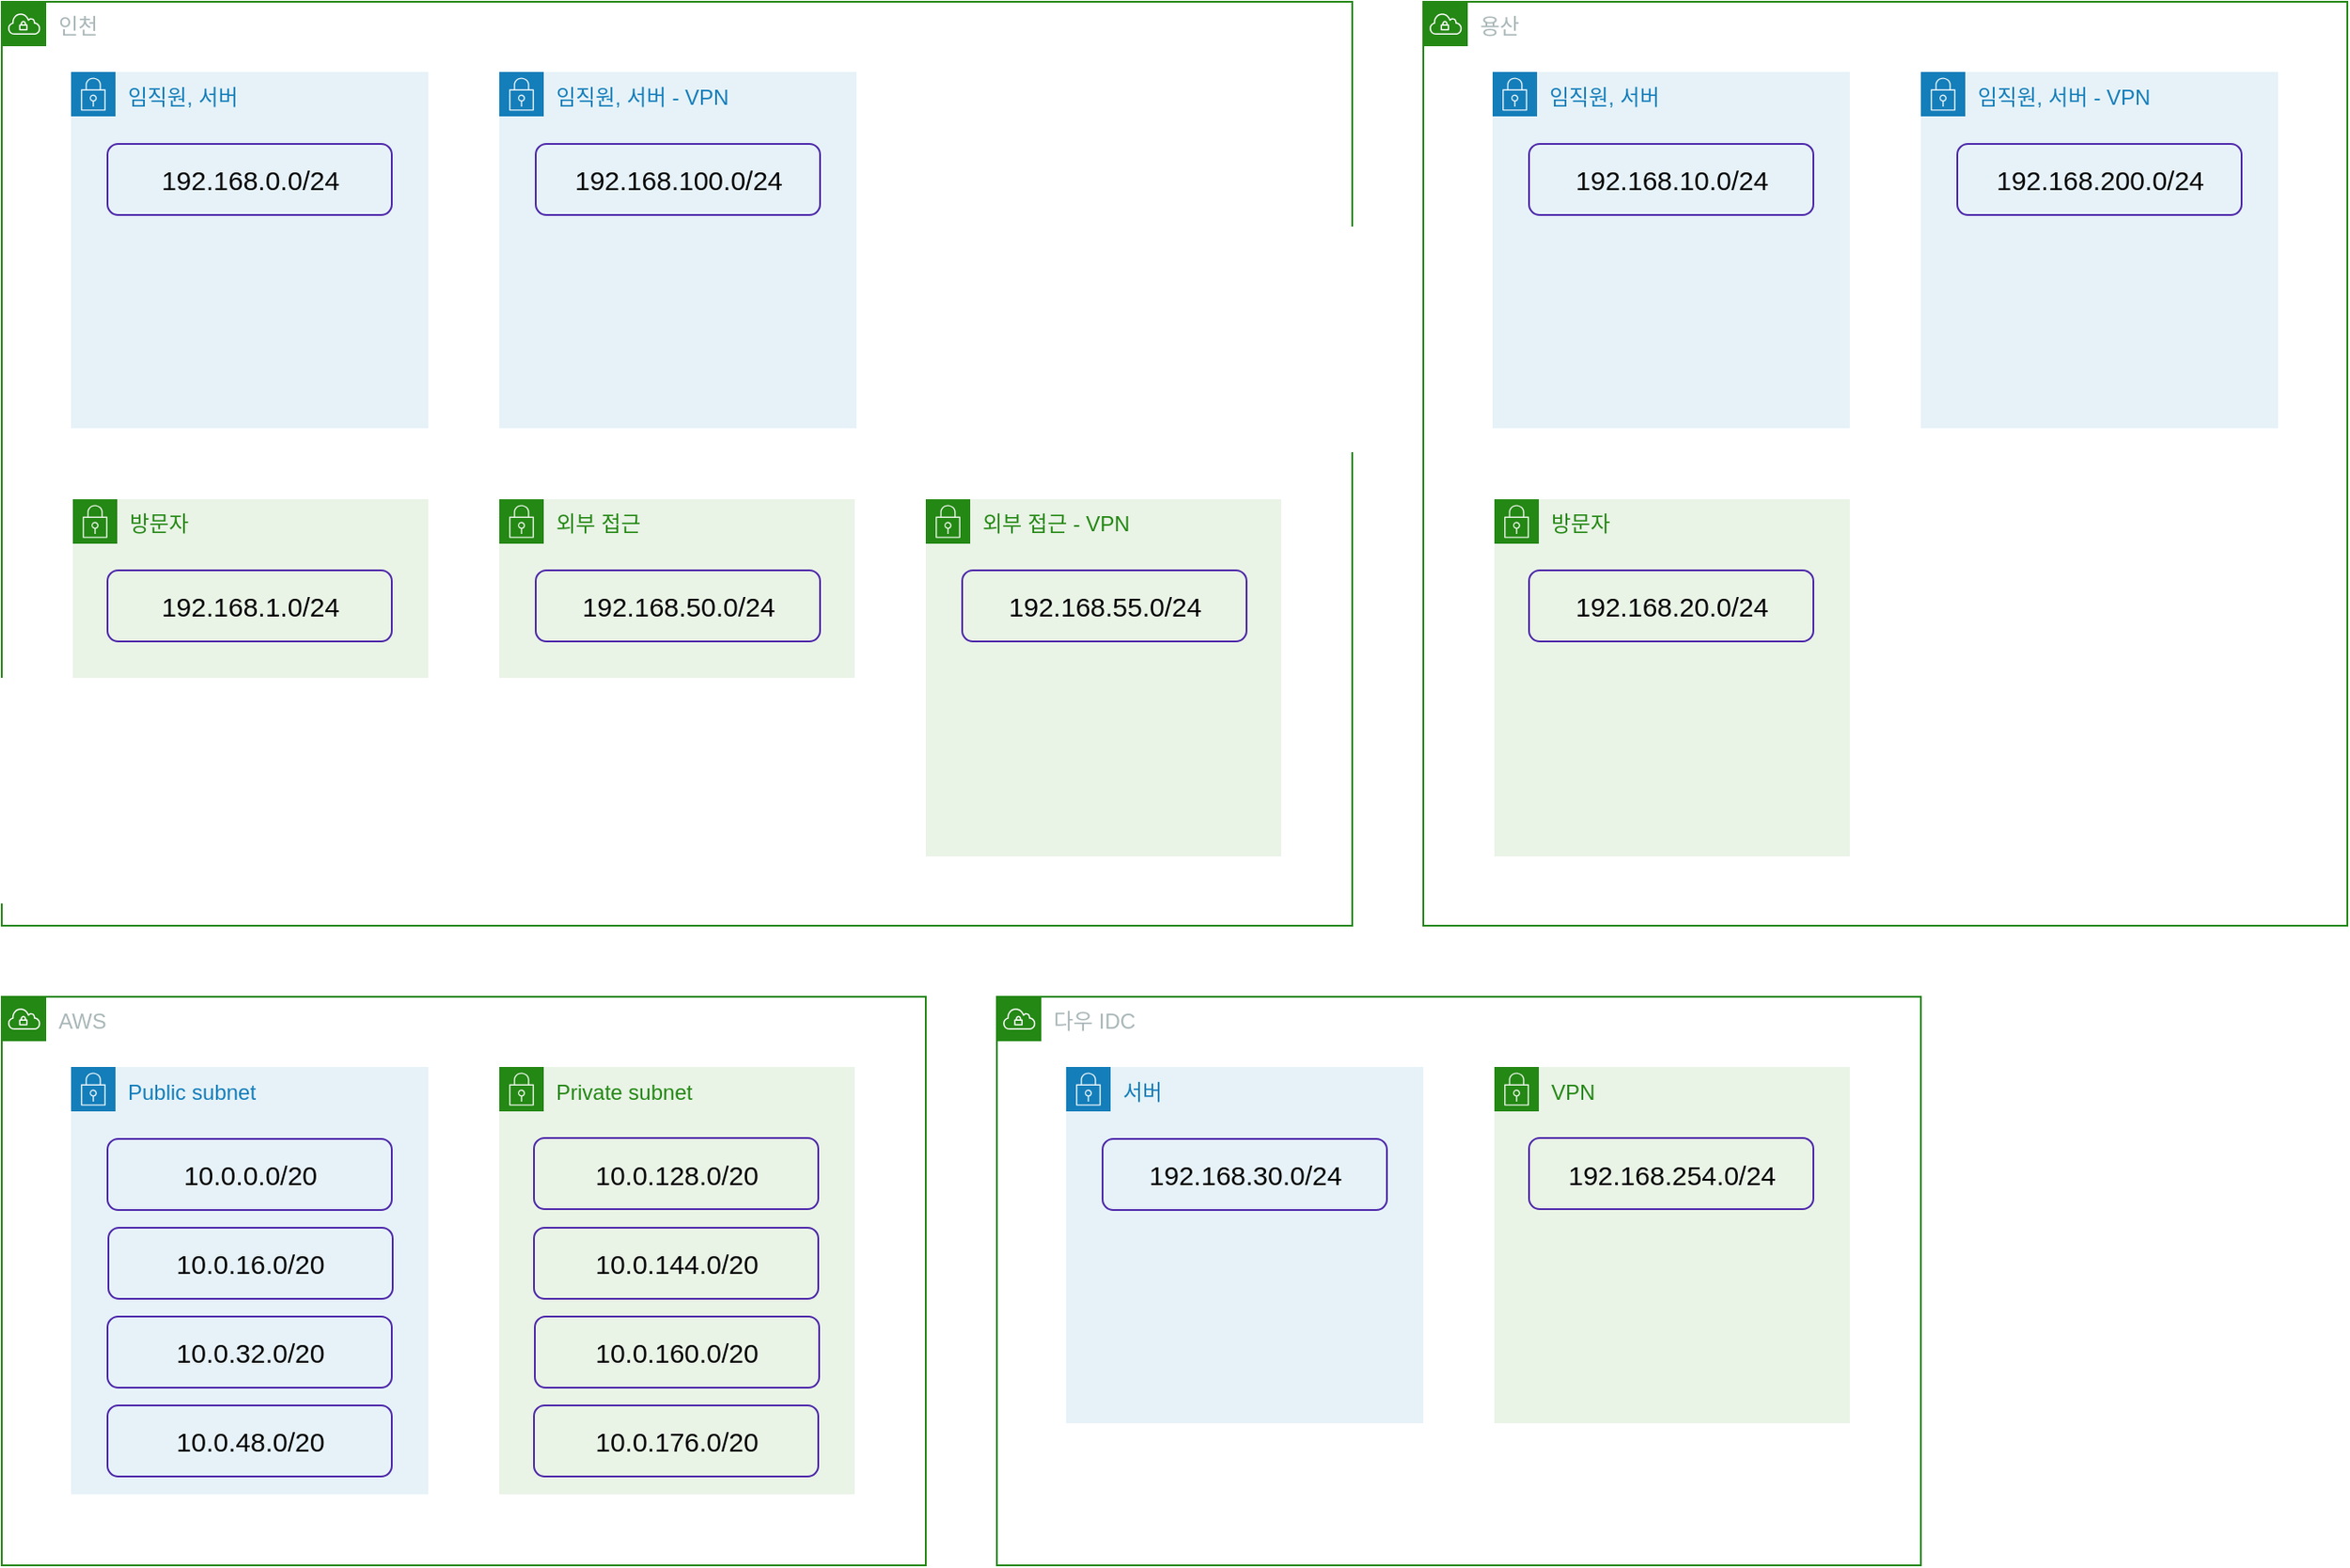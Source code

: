 <mxfile version="20.8.18" type="github" pages="2">
  <diagram id="cSWMKLoGGP4RG6YJdNn4" name="As-Is">
    <mxGraphModel dx="2074" dy="1116" grid="1" gridSize="10" guides="1" tooltips="1" connect="1" arrows="1" fold="1" page="1" pageScale="1" pageWidth="827" pageHeight="1169" math="0" shadow="0">
      <root>
        <mxCell id="0" />
        <mxCell id="1" parent="0" />
        <mxCell id="2uVUvkbUTynAuup2ZZRn-20" value="인천" style="points=[[0,0],[0.25,0],[0.5,0],[0.75,0],[1,0],[1,0.25],[1,0.5],[1,0.75],[1,1],[0.75,1],[0.5,1],[0.25,1],[0,1],[0,0.75],[0,0.5],[0,0.25]];outlineConnect=0;gradientColor=none;html=1;whiteSpace=wrap;fontSize=12;fontStyle=0;container=1;pointerEvents=0;collapsible=0;recursiveResize=0;shape=mxgraph.aws4.group;grIcon=mxgraph.aws4.group_vpc;strokeColor=#248814;fillColor=none;verticalAlign=top;align=left;spacingLeft=30;fontColor=#AAB7B8;dashed=0;rounded=1;shadow=0;glass=0;sketch=0;strokeWidth=1;" parent="1" vertex="1">
          <mxGeometry x="40" y="40" width="760" height="520" as="geometry" />
        </mxCell>
        <mxCell id="2uVUvkbUTynAuup2ZZRn-21" value="임직원, 서버" style="points=[[0,0],[0.25,0],[0.5,0],[0.75,0],[1,0],[1,0.25],[1,0.5],[1,0.75],[1,1],[0.75,1],[0.5,1],[0.25,1],[0,1],[0,0.75],[0,0.5],[0,0.25]];outlineConnect=0;gradientColor=none;html=1;whiteSpace=wrap;fontSize=12;fontStyle=0;container=1;pointerEvents=0;collapsible=0;recursiveResize=0;shape=mxgraph.aws4.group;grIcon=mxgraph.aws4.group_security_group;grStroke=0;strokeColor=#147EBA;fillColor=#E6F2F8;verticalAlign=top;align=left;spacingLeft=30;fontColor=#147EBA;dashed=0;rounded=1;shadow=0;glass=0;sketch=0;strokeWidth=1;" parent="2uVUvkbUTynAuup2ZZRn-20" vertex="1">
          <mxGeometry x="39" y="39.5" width="201" height="200.5" as="geometry" />
        </mxCell>
        <mxCell id="2uVUvkbUTynAuup2ZZRn-7" value="&lt;font style=&quot;font-size: 15px;&quot;&gt;192.168.0.0/24&lt;/font&gt;" style="rounded=1;whiteSpace=wrap;html=1;fillColor=none;strokeWidth=1;strokeColor=#4d27aa;glass=0;shadow=0;" parent="2uVUvkbUTynAuup2ZZRn-21" vertex="1">
          <mxGeometry x="20.5" y="40.5" width="160" height="40" as="geometry" />
        </mxCell>
        <mxCell id="2uVUvkbUTynAuup2ZZRn-23" value="방문자" style="points=[[0,0],[0.25,0],[0.5,0],[0.75,0],[1,0],[1,0.25],[1,0.5],[1,0.75],[1,1],[0.75,1],[0.5,1],[0.25,1],[0,1],[0,0.75],[0,0.5],[0,0.25]];outlineConnect=0;gradientColor=none;html=1;whiteSpace=wrap;fontSize=12;fontStyle=0;container=1;pointerEvents=0;collapsible=0;recursiveResize=0;shape=mxgraph.aws4.group;grIcon=mxgraph.aws4.group_security_group;grStroke=0;strokeColor=#248814;fillColor=#E9F3E6;verticalAlign=top;align=left;spacingLeft=30;fontColor=#248814;dashed=0;rounded=1;shadow=0;glass=0;sketch=0;strokeWidth=1;" parent="2uVUvkbUTynAuup2ZZRn-20" vertex="1">
          <mxGeometry x="40" y="280" width="200" height="201" as="geometry" />
        </mxCell>
        <mxCell id="2uVUvkbUTynAuup2ZZRn-15" value="&lt;font style=&quot;font-size: 15px;&quot;&gt;192.168.1.0/24&lt;/font&gt;" style="rounded=1;whiteSpace=wrap;html=1;fillColor=none;strokeWidth=1;strokeColor=#4d27aa;glass=0;shadow=0;" parent="2uVUvkbUTynAuup2ZZRn-23" vertex="1">
          <mxGeometry x="19.5" y="40" width="160" height="40" as="geometry" />
        </mxCell>
        <mxCell id="2uVUvkbUTynAuup2ZZRn-24" value="외부 접근" style="points=[[0,0],[0.25,0],[0.5,0],[0.75,0],[1,0],[1,0.25],[1,0.5],[1,0.75],[1,1],[0.75,1],[0.5,1],[0.25,1],[0,1],[0,0.75],[0,0.5],[0,0.25]];outlineConnect=0;gradientColor=none;html=1;whiteSpace=wrap;fontSize=12;fontStyle=0;container=1;pointerEvents=0;collapsible=0;recursiveResize=0;shape=mxgraph.aws4.group;grIcon=mxgraph.aws4.group_security_group;grStroke=0;strokeColor=#248814;fillColor=#E9F3E6;verticalAlign=top;align=left;spacingLeft=30;fontColor=#248814;dashed=0;rounded=1;shadow=0;glass=0;sketch=0;strokeWidth=1;" parent="2uVUvkbUTynAuup2ZZRn-20" vertex="1">
          <mxGeometry x="280" y="280" width="200" height="201" as="geometry" />
        </mxCell>
        <mxCell id="2uVUvkbUTynAuup2ZZRn-28" value="&lt;font style=&quot;font-size: 15px;&quot;&gt;192.168.50.0/24&lt;/font&gt;" style="rounded=1;whiteSpace=wrap;html=1;fillColor=none;strokeWidth=1;strokeColor=#4d27aa;glass=0;shadow=0;" parent="2uVUvkbUTynAuup2ZZRn-24" vertex="1">
          <mxGeometry x="20.5" y="40" width="160" height="40" as="geometry" />
        </mxCell>
        <mxCell id="2uVUvkbUTynAuup2ZZRn-26" value="임직원, 서버 - VPN" style="points=[[0,0],[0.25,0],[0.5,0],[0.75,0],[1,0],[1,0.25],[1,0.5],[1,0.75],[1,1],[0.75,1],[0.5,1],[0.25,1],[0,1],[0,0.75],[0,0.5],[0,0.25]];outlineConnect=0;gradientColor=none;html=1;whiteSpace=wrap;fontSize=12;fontStyle=0;container=1;pointerEvents=0;collapsible=0;recursiveResize=0;shape=mxgraph.aws4.group;grIcon=mxgraph.aws4.group_security_group;grStroke=0;strokeColor=#147EBA;fillColor=#E6F2F8;verticalAlign=top;align=left;spacingLeft=30;fontColor=#147EBA;dashed=0;rounded=1;shadow=0;glass=0;sketch=0;strokeWidth=1;" parent="2uVUvkbUTynAuup2ZZRn-20" vertex="1">
          <mxGeometry x="280" y="39.5" width="201" height="200.5" as="geometry" />
        </mxCell>
        <mxCell id="2uVUvkbUTynAuup2ZZRn-27" value="&lt;font style=&quot;font-size: 15px;&quot;&gt;192.168.100.0/24&lt;/font&gt;" style="rounded=1;whiteSpace=wrap;html=1;fillColor=none;strokeWidth=1;strokeColor=#4d27aa;glass=0;shadow=0;" parent="2uVUvkbUTynAuup2ZZRn-26" vertex="1">
          <mxGeometry x="20.5" y="40.5" width="160" height="40" as="geometry" />
        </mxCell>
        <mxCell id="2uVUvkbUTynAuup2ZZRn-30" value="외부 접근 - VPN" style="points=[[0,0],[0.25,0],[0.5,0],[0.75,0],[1,0],[1,0.25],[1,0.5],[1,0.75],[1,1],[0.75,1],[0.5,1],[0.25,1],[0,1],[0,0.75],[0,0.5],[0,0.25]];outlineConnect=0;gradientColor=none;html=1;whiteSpace=wrap;fontSize=12;fontStyle=0;container=1;pointerEvents=0;collapsible=0;recursiveResize=0;shape=mxgraph.aws4.group;grIcon=mxgraph.aws4.group_security_group;grStroke=0;strokeColor=#248814;fillColor=#E9F3E6;verticalAlign=top;align=left;spacingLeft=30;fontColor=#248814;dashed=0;rounded=1;shadow=0;glass=0;sketch=0;strokeWidth=1;" parent="2uVUvkbUTynAuup2ZZRn-20" vertex="1">
          <mxGeometry x="520" y="280" width="200" height="201" as="geometry" />
        </mxCell>
        <mxCell id="2uVUvkbUTynAuup2ZZRn-31" value="&lt;font style=&quot;font-size: 15px;&quot;&gt;192.168.55.0/24&lt;/font&gt;" style="rounded=1;whiteSpace=wrap;html=1;fillColor=none;strokeWidth=1;strokeColor=#4d27aa;glass=0;shadow=0;" parent="2uVUvkbUTynAuup2ZZRn-30" vertex="1">
          <mxGeometry x="20.5" y="40" width="160" height="40" as="geometry" />
        </mxCell>
        <mxCell id="2uVUvkbUTynAuup2ZZRn-32" value="용산" style="points=[[0,0],[0.25,0],[0.5,0],[0.75,0],[1,0],[1,0.25],[1,0.5],[1,0.75],[1,1],[0.75,1],[0.5,1],[0.25,1],[0,1],[0,0.75],[0,0.5],[0,0.25]];outlineConnect=0;gradientColor=none;html=1;whiteSpace=wrap;fontSize=12;fontStyle=0;container=1;pointerEvents=0;collapsible=0;recursiveResize=0;shape=mxgraph.aws4.group;grIcon=mxgraph.aws4.group_vpc;strokeColor=#248814;fillColor=none;verticalAlign=top;align=left;spacingLeft=30;fontColor=#AAB7B8;dashed=0;rounded=1;shadow=0;glass=0;sketch=0;strokeWidth=1;" parent="1" vertex="1">
          <mxGeometry x="840" y="40" width="520" height="520" as="geometry" />
        </mxCell>
        <mxCell id="2uVUvkbUTynAuup2ZZRn-33" value="임직원, 서버" style="points=[[0,0],[0.25,0],[0.5,0],[0.75,0],[1,0],[1,0.25],[1,0.5],[1,0.75],[1,1],[0.75,1],[0.5,1],[0.25,1],[0,1],[0,0.75],[0,0.5],[0,0.25]];outlineConnect=0;gradientColor=none;html=1;whiteSpace=wrap;fontSize=12;fontStyle=0;container=1;pointerEvents=0;collapsible=0;recursiveResize=0;shape=mxgraph.aws4.group;grIcon=mxgraph.aws4.group_security_group;grStroke=0;strokeColor=#147EBA;fillColor=#E6F2F8;verticalAlign=top;align=left;spacingLeft=30;fontColor=#147EBA;dashed=0;rounded=1;shadow=0;glass=0;sketch=0;strokeWidth=1;" parent="2uVUvkbUTynAuup2ZZRn-32" vertex="1">
          <mxGeometry x="39" y="39.5" width="201" height="200.5" as="geometry" />
        </mxCell>
        <mxCell id="2uVUvkbUTynAuup2ZZRn-34" value="&lt;font style=&quot;font-size: 15px;&quot;&gt;192.168.10.0/24&lt;/font&gt;" style="rounded=1;whiteSpace=wrap;html=1;fillColor=none;strokeWidth=1;strokeColor=#4d27aa;glass=0;shadow=0;" parent="2uVUvkbUTynAuup2ZZRn-33" vertex="1">
          <mxGeometry x="20.5" y="40.5" width="160" height="40" as="geometry" />
        </mxCell>
        <mxCell id="2uVUvkbUTynAuup2ZZRn-35" value="방문자" style="points=[[0,0],[0.25,0],[0.5,0],[0.75,0],[1,0],[1,0.25],[1,0.5],[1,0.75],[1,1],[0.75,1],[0.5,1],[0.25,1],[0,1],[0,0.75],[0,0.5],[0,0.25]];outlineConnect=0;gradientColor=none;html=1;whiteSpace=wrap;fontSize=12;fontStyle=0;container=1;pointerEvents=0;collapsible=0;recursiveResize=0;shape=mxgraph.aws4.group;grIcon=mxgraph.aws4.group_security_group;grStroke=0;strokeColor=#248814;fillColor=#E9F3E6;verticalAlign=top;align=left;spacingLeft=30;fontColor=#248814;dashed=0;rounded=1;shadow=0;glass=0;sketch=0;strokeWidth=1;" parent="2uVUvkbUTynAuup2ZZRn-32" vertex="1">
          <mxGeometry x="40" y="280" width="200" height="201" as="geometry" />
        </mxCell>
        <mxCell id="2uVUvkbUTynAuup2ZZRn-36" value="&lt;font style=&quot;font-size: 15px;&quot;&gt;192.168.20.0/24&lt;/font&gt;" style="rounded=1;whiteSpace=wrap;html=1;fillColor=none;strokeWidth=1;strokeColor=#4d27aa;glass=0;shadow=0;" parent="2uVUvkbUTynAuup2ZZRn-35" vertex="1">
          <mxGeometry x="19.5" y="40" width="160" height="40" as="geometry" />
        </mxCell>
        <mxCell id="2uVUvkbUTynAuup2ZZRn-39" value="임직원, 서버 - VPN" style="points=[[0,0],[0.25,0],[0.5,0],[0.75,0],[1,0],[1,0.25],[1,0.5],[1,0.75],[1,1],[0.75,1],[0.5,1],[0.25,1],[0,1],[0,0.75],[0,0.5],[0,0.25]];outlineConnect=0;gradientColor=none;html=1;whiteSpace=wrap;fontSize=12;fontStyle=0;container=1;pointerEvents=0;collapsible=0;recursiveResize=0;shape=mxgraph.aws4.group;grIcon=mxgraph.aws4.group_security_group;grStroke=0;strokeColor=#147EBA;fillColor=#E6F2F8;verticalAlign=top;align=left;spacingLeft=30;fontColor=#147EBA;dashed=0;rounded=1;shadow=0;glass=0;sketch=0;strokeWidth=1;" parent="2uVUvkbUTynAuup2ZZRn-32" vertex="1">
          <mxGeometry x="280" y="39.5" width="201" height="200.5" as="geometry" />
        </mxCell>
        <mxCell id="2uVUvkbUTynAuup2ZZRn-40" value="&lt;font style=&quot;font-size: 15px;&quot;&gt;192.168.200.0/24&lt;/font&gt;" style="rounded=1;whiteSpace=wrap;html=1;fillColor=none;strokeWidth=1;strokeColor=#4d27aa;glass=0;shadow=0;" parent="2uVUvkbUTynAuup2ZZRn-39" vertex="1">
          <mxGeometry x="20.5" y="40.5" width="160" height="40" as="geometry" />
        </mxCell>
        <mxCell id="2uVUvkbUTynAuup2ZZRn-43" value="AWS" style="points=[[0,0],[0.25,0],[0.5,0],[0.75,0],[1,0],[1,0.25],[1,0.5],[1,0.75],[1,1],[0.75,1],[0.5,1],[0.25,1],[0,1],[0,0.75],[0,0.5],[0,0.25]];outlineConnect=0;gradientColor=none;html=1;whiteSpace=wrap;fontSize=12;fontStyle=0;container=1;pointerEvents=0;collapsible=0;recursiveResize=0;shape=mxgraph.aws4.group;grIcon=mxgraph.aws4.group_vpc;strokeColor=#248814;fillColor=none;verticalAlign=top;align=left;spacingLeft=30;fontColor=#AAB7B8;dashed=0;rounded=1;shadow=0;glass=0;sketch=0;strokeWidth=1;" parent="1" vertex="1">
          <mxGeometry x="40" y="600" width="520" height="320" as="geometry" />
        </mxCell>
        <mxCell id="2uVUvkbUTynAuup2ZZRn-44" value="Public subnet" style="points=[[0,0],[0.25,0],[0.5,0],[0.75,0],[1,0],[1,0.25],[1,0.5],[1,0.75],[1,1],[0.75,1],[0.5,1],[0.25,1],[0,1],[0,0.75],[0,0.5],[0,0.25]];outlineConnect=0;gradientColor=none;html=1;whiteSpace=wrap;fontSize=12;fontStyle=0;container=1;pointerEvents=0;collapsible=0;recursiveResize=0;shape=mxgraph.aws4.group;grIcon=mxgraph.aws4.group_security_group;grStroke=0;strokeColor=#147EBA;fillColor=#E6F2F8;verticalAlign=top;align=left;spacingLeft=30;fontColor=#147EBA;dashed=0;rounded=1;shadow=0;glass=0;sketch=0;strokeWidth=1;" parent="2uVUvkbUTynAuup2ZZRn-43" vertex="1">
          <mxGeometry x="39" y="39.5" width="201" height="240.5" as="geometry" />
        </mxCell>
        <mxCell id="2uVUvkbUTynAuup2ZZRn-45" value="&lt;font style=&quot;font-size: 15px;&quot;&gt;10.0.0.0/20&lt;/font&gt;" style="rounded=1;whiteSpace=wrap;html=1;fillColor=none;strokeWidth=1;strokeColor=#4d27aa;glass=0;shadow=0;" parent="2uVUvkbUTynAuup2ZZRn-44" vertex="1">
          <mxGeometry x="20.5" y="40.5" width="160" height="40" as="geometry" />
        </mxCell>
        <mxCell id="2uVUvkbUTynAuup2ZZRn-54" value="&lt;font style=&quot;font-size: 15px;&quot;&gt;10.0.16.0/20&lt;/font&gt;" style="rounded=1;whiteSpace=wrap;html=1;fillColor=none;strokeWidth=1;strokeColor=#4d27aa;glass=0;shadow=0;" parent="2uVUvkbUTynAuup2ZZRn-44" vertex="1">
          <mxGeometry x="21" y="90.5" width="160" height="40" as="geometry" />
        </mxCell>
        <mxCell id="2uVUvkbUTynAuup2ZZRn-55" value="&lt;font style=&quot;font-size: 15px;&quot;&gt;10.0.32.0/20&lt;/font&gt;" style="rounded=1;whiteSpace=wrap;html=1;fillColor=none;strokeWidth=1;strokeColor=#4d27aa;glass=0;shadow=0;" parent="2uVUvkbUTynAuup2ZZRn-44" vertex="1">
          <mxGeometry x="20.5" y="140.5" width="160" height="40" as="geometry" />
        </mxCell>
        <mxCell id="2uVUvkbUTynAuup2ZZRn-46" value="Private subnet" style="points=[[0,0],[0.25,0],[0.5,0],[0.75,0],[1,0],[1,0.25],[1,0.5],[1,0.75],[1,1],[0.75,1],[0.5,1],[0.25,1],[0,1],[0,0.75],[0,0.5],[0,0.25]];outlineConnect=0;gradientColor=none;html=1;whiteSpace=wrap;fontSize=12;fontStyle=0;container=1;pointerEvents=0;collapsible=0;recursiveResize=0;shape=mxgraph.aws4.group;grIcon=mxgraph.aws4.group_security_group;grStroke=0;strokeColor=#248814;fillColor=#E9F3E6;verticalAlign=top;align=left;spacingLeft=30;fontColor=#248814;dashed=0;rounded=1;shadow=0;glass=0;sketch=0;strokeWidth=1;" parent="2uVUvkbUTynAuup2ZZRn-43" vertex="1">
          <mxGeometry x="280" y="39.5" width="200" height="240.5" as="geometry" />
        </mxCell>
        <mxCell id="2uVUvkbUTynAuup2ZZRn-47" value="&lt;font style=&quot;font-size: 15px;&quot;&gt;10.0.128.0/20&lt;/font&gt;" style="rounded=1;whiteSpace=wrap;html=1;fillColor=none;strokeWidth=1;strokeColor=#4d27aa;glass=0;shadow=0;" parent="2uVUvkbUTynAuup2ZZRn-46" vertex="1">
          <mxGeometry x="19.5" y="40" width="160" height="40" as="geometry" />
        </mxCell>
        <mxCell id="2uVUvkbUTynAuup2ZZRn-57" value="&lt;font style=&quot;font-size: 15px;&quot;&gt;10.0.144.0/20&lt;/font&gt;" style="rounded=1;whiteSpace=wrap;html=1;fillColor=none;strokeWidth=1;strokeColor=#4d27aa;glass=0;shadow=0;" parent="2uVUvkbUTynAuup2ZZRn-46" vertex="1">
          <mxGeometry x="19.5" y="90.5" width="160" height="40" as="geometry" />
        </mxCell>
        <mxCell id="2uVUvkbUTynAuup2ZZRn-58" value="&lt;font style=&quot;font-size: 15px;&quot;&gt;10.0.160.0/20&lt;/font&gt;" style="rounded=1;whiteSpace=wrap;html=1;fillColor=none;strokeWidth=1;strokeColor=#4d27aa;glass=0;shadow=0;" parent="2uVUvkbUTynAuup2ZZRn-46" vertex="1">
          <mxGeometry x="20" y="140.5" width="160" height="40" as="geometry" />
        </mxCell>
        <mxCell id="2uVUvkbUTynAuup2ZZRn-59" value="&lt;font style=&quot;font-size: 15px;&quot;&gt;10.0.176.0/20&lt;/font&gt;" style="rounded=1;whiteSpace=wrap;html=1;fillColor=none;strokeWidth=1;strokeColor=#4d27aa;glass=0;shadow=0;" parent="2uVUvkbUTynAuup2ZZRn-46" vertex="1">
          <mxGeometry x="19.5" y="190.5" width="160" height="40" as="geometry" />
        </mxCell>
        <mxCell id="2uVUvkbUTynAuup2ZZRn-56" value="&lt;font style=&quot;font-size: 15px;&quot;&gt;10.0.48.0/20&lt;/font&gt;" style="rounded=1;whiteSpace=wrap;html=1;fillColor=none;strokeWidth=1;strokeColor=#4d27aa;glass=0;shadow=0;" parent="2uVUvkbUTynAuup2ZZRn-43" vertex="1">
          <mxGeometry x="59.5" y="230" width="160" height="40" as="geometry" />
        </mxCell>
        <mxCell id="2uVUvkbUTynAuup2ZZRn-60" value="다우 IDC" style="points=[[0,0],[0.25,0],[0.5,0],[0.75,0],[1,0],[1,0.25],[1,0.5],[1,0.75],[1,1],[0.75,1],[0.5,1],[0.25,1],[0,1],[0,0.75],[0,0.5],[0,0.25]];outlineConnect=0;gradientColor=none;html=1;whiteSpace=wrap;fontSize=12;fontStyle=0;container=1;pointerEvents=0;collapsible=0;recursiveResize=0;shape=mxgraph.aws4.group;grIcon=mxgraph.aws4.group_vpc;strokeColor=#248814;fillColor=none;verticalAlign=top;align=left;spacingLeft=30;fontColor=#AAB7B8;dashed=0;rounded=1;shadow=0;glass=0;sketch=0;strokeWidth=1;" parent="1" vertex="1">
          <mxGeometry x="600" y="600" width="520" height="320" as="geometry" />
        </mxCell>
        <mxCell id="2uVUvkbUTynAuup2ZZRn-61" value="서버" style="points=[[0,0],[0.25,0],[0.5,0],[0.75,0],[1,0],[1,0.25],[1,0.5],[1,0.75],[1,1],[0.75,1],[0.5,1],[0.25,1],[0,1],[0,0.75],[0,0.5],[0,0.25]];outlineConnect=0;gradientColor=none;html=1;whiteSpace=wrap;fontSize=12;fontStyle=0;container=1;pointerEvents=0;collapsible=0;recursiveResize=0;shape=mxgraph.aws4.group;grIcon=mxgraph.aws4.group_security_group;grStroke=0;strokeColor=#147EBA;fillColor=#E6F2F8;verticalAlign=top;align=left;spacingLeft=30;fontColor=#147EBA;dashed=0;rounded=1;shadow=0;glass=0;sketch=0;strokeWidth=1;" parent="2uVUvkbUTynAuup2ZZRn-60" vertex="1">
          <mxGeometry x="39" y="39.5" width="201" height="200.5" as="geometry" />
        </mxCell>
        <mxCell id="2uVUvkbUTynAuup2ZZRn-62" value="&lt;font style=&quot;font-size: 15px;&quot;&gt;192.168.30.0/24&lt;/font&gt;" style="rounded=1;whiteSpace=wrap;html=1;fillColor=none;strokeWidth=1;strokeColor=#4d27aa;glass=0;shadow=0;" parent="2uVUvkbUTynAuup2ZZRn-61" vertex="1">
          <mxGeometry x="20.5" y="40.5" width="160" height="40" as="geometry" />
        </mxCell>
        <mxCell id="2uVUvkbUTynAuup2ZZRn-65" value="VPN" style="points=[[0,0],[0.25,0],[0.5,0],[0.75,0],[1,0],[1,0.25],[1,0.5],[1,0.75],[1,1],[0.75,1],[0.5,1],[0.25,1],[0,1],[0,0.75],[0,0.5],[0,0.25]];outlineConnect=0;gradientColor=none;html=1;whiteSpace=wrap;fontSize=12;fontStyle=0;container=1;pointerEvents=0;collapsible=0;recursiveResize=0;shape=mxgraph.aws4.group;grIcon=mxgraph.aws4.group_security_group;grStroke=0;strokeColor=#248814;fillColor=#E9F3E6;verticalAlign=top;align=left;spacingLeft=30;fontColor=#248814;dashed=0;rounded=1;shadow=0;glass=0;sketch=0;strokeWidth=1;" parent="2uVUvkbUTynAuup2ZZRn-60" vertex="1">
          <mxGeometry x="280" y="39.5" width="200" height="200.5" as="geometry" />
        </mxCell>
        <mxCell id="2uVUvkbUTynAuup2ZZRn-66" value="&lt;font style=&quot;font-size: 15px;&quot;&gt;192.168.254.0/24&lt;/font&gt;" style="rounded=1;whiteSpace=wrap;html=1;fillColor=none;strokeWidth=1;strokeColor=#4d27aa;glass=0;shadow=0;" parent="2uVUvkbUTynAuup2ZZRn-65" vertex="1">
          <mxGeometry x="19.5" y="40" width="160" height="40" as="geometry" />
        </mxCell>
      </root>
    </mxGraphModel>
  </diagram>
  <diagram id="4KtME8uRCzeN-5jXc_AK" name="To-Be">
    <mxGraphModel dx="2765" dy="2657" grid="1" gridSize="10" guides="1" tooltips="1" connect="1" arrows="1" fold="1" page="1" pageScale="1" pageWidth="827" pageHeight="1169" math="0" shadow="0">
      <root>
        <mxCell id="0" />
        <mxCell id="1" parent="0" />
        <mxCell id="EgiFuY5ToucnaRxVSp4U-25" value="A존" style="fillColor=#f8cecc;strokeColor=#b85450;dashed=1;verticalAlign=top;fontStyle=0;" vertex="1" parent="1">
          <mxGeometry x="79" y="320" width="321" height="520" as="geometry" />
        </mxCell>
        <mxCell id="EgiFuY5ToucnaRxVSp4U-27" value="B존" style="fillColor=#fff2cc;strokeColor=#d6b656;dashed=1;verticalAlign=top;fontStyle=0;" vertex="1" parent="1">
          <mxGeometry x="440" y="320" width="320" height="520" as="geometry" />
        </mxCell>
        <mxCell id="WKDZx0J2jFqslIZiv7EB-1" value="휴런 사무실 대역" style="points=[[0,0],[0.25,0],[0.5,0],[0.75,0],[1,0],[1,0.25],[1,0.5],[1,0.75],[1,1],[0.75,1],[0.5,1],[0.25,1],[0,1],[0,0.75],[0,0.5],[0,0.25]];outlineConnect=0;gradientColor=none;html=1;whiteSpace=wrap;fontSize=12;fontStyle=0;container=1;pointerEvents=0;collapsible=0;recursiveResize=0;shape=mxgraph.aws4.group;grIcon=mxgraph.aws4.group_vpc;strokeColor=#248814;fillColor=none;verticalAlign=top;align=left;spacingLeft=30;fontColor=#AAB7B8;dashed=0;rounded=1;shadow=0;glass=0;sketch=0;strokeWidth=1;" vertex="1" parent="1">
          <mxGeometry x="40" y="40" width="1880" height="920" as="geometry" />
        </mxCell>
        <mxCell id="WKDZx0J2jFqslIZiv7EB-31" value="VPN" style="dashed=0;verticalAlign=top;fontStyle=0;fillColor=none;" vertex="1" parent="WKDZx0J2jFqslIZiv7EB-1">
          <mxGeometry x="760" y="600.75" width="680" height="280" as="geometry" />
        </mxCell>
        <mxCell id="WKDZx0J2jFqslIZiv7EB-12" value="" style="edgeStyle=orthogonalEdgeStyle;rounded=0;orthogonalLoop=1;jettySize=auto;html=1;startArrow=classic;startFill=1;endArrow=classic;endFill=1;fillColor=#fff2cc;strokeColor=#d6b656;" edge="1" parent="WKDZx0J2jFqslIZiv7EB-1">
          <mxGeometry relative="1" as="geometry">
            <mxPoint x="540" y="140" as="sourcePoint" />
            <mxPoint x="540" y="200" as="targetPoint" />
            <Array as="points">
              <mxPoint x="540" y="170" />
              <mxPoint x="540" y="170" />
            </Array>
          </mxGeometry>
        </mxCell>
        <mxCell id="WKDZx0J2jFqslIZiv7EB-16" value="VLAN - 연구서버" style="points=[[0,0],[0.25,0],[0.5,0],[0.75,0],[1,0],[1,0.25],[1,0.5],[1,0.75],[1,1],[0.75,1],[0.5,1],[0.25,1],[0,1],[0,0.75],[0,0.5],[0,0.25]];outlineConnect=0;gradientColor=none;html=1;whiteSpace=wrap;fontSize=12;fontStyle=0;container=1;pointerEvents=0;collapsible=0;recursiveResize=0;shape=mxgraph.aws4.group;grIcon=mxgraph.aws4.group_security_group;grStroke=0;strokeColor=#147EBA;fillColor=#E6F2F8;verticalAlign=top;align=left;spacingLeft=30;fontColor=#147EBA;dashed=0;rounded=1;shadow=0;glass=0;sketch=0;strokeWidth=1;" vertex="1" parent="WKDZx0J2jFqslIZiv7EB-1">
          <mxGeometry x="100" y="640" width="201" height="120" as="geometry" />
        </mxCell>
        <mxCell id="WKDZx0J2jFqslIZiv7EB-17" value="&lt;font style=&quot;font-size: 15px;&quot;&gt;192.168.10.0/24&lt;/font&gt;" style="rounded=1;whiteSpace=wrap;html=1;fillColor=none;strokeWidth=1;strokeColor=#4d27aa;glass=0;shadow=0;" vertex="1" parent="WKDZx0J2jFqslIZiv7EB-16">
          <mxGeometry x="20.5" y="40.5" width="160" height="40" as="geometry" />
        </mxCell>
        <mxCell id="WKDZx0J2jFqslIZiv7EB-21" value="A존" style="fillColor=#f8cecc;strokeColor=#b85450;dashed=1;verticalAlign=top;fontStyle=0;" vertex="1" parent="WKDZx0J2jFqslIZiv7EB-1">
          <mxGeometry x="800" y="640" width="281" height="200" as="geometry" />
        </mxCell>
        <mxCell id="WKDZx0J2jFqslIZiv7EB-22" value="VLAN - VPN (연구개발)" style="points=[[0,0],[0.25,0],[0.5,0],[0.75,0],[1,0],[1,0.25],[1,0.5],[1,0.75],[1,1],[0.75,1],[0.5,1],[0.25,1],[0,1],[0,0.75],[0,0.5],[0,0.25]];outlineConnect=0;gradientColor=none;html=1;whiteSpace=wrap;fontSize=12;fontStyle=0;container=1;pointerEvents=0;collapsible=0;recursiveResize=0;shape=mxgraph.aws4.group;grIcon=mxgraph.aws4.group_security_group;grStroke=0;strokeColor=#147EBA;fillColor=#E6F2F8;verticalAlign=top;align=left;spacingLeft=30;fontColor=#147EBA;dashed=0;rounded=1;shadow=0;glass=0;sketch=0;strokeWidth=1;" vertex="1" parent="WKDZx0J2jFqslIZiv7EB-1">
          <mxGeometry x="841" y="680.5" width="201" height="120.5" as="geometry" />
        </mxCell>
        <mxCell id="WKDZx0J2jFqslIZiv7EB-23" value="&lt;font style=&quot;font-size: 15px;&quot;&gt;192.168.1.0/24&lt;/font&gt;" style="rounded=1;whiteSpace=wrap;html=1;fillColor=none;strokeWidth=1;strokeColor=#4d27aa;glass=0;shadow=0;" vertex="1" parent="WKDZx0J2jFqslIZiv7EB-22">
          <mxGeometry x="20.5" y="41.5" width="160" height="40" as="geometry" />
        </mxCell>
        <mxCell id="WKDZx0J2jFqslIZiv7EB-25" value="B존" style="fillColor=#fff2cc;strokeColor=#d6b656;dashed=1;verticalAlign=top;fontStyle=0;" vertex="1" parent="WKDZx0J2jFqslIZiv7EB-1">
          <mxGeometry x="1120" y="640" width="280" height="200" as="geometry" />
        </mxCell>
        <mxCell id="WKDZx0J2jFqslIZiv7EB-26" value="VLAN - AP (사무)" style="points=[[0,0],[0.25,0],[0.5,0],[0.75,0],[1,0],[1,0.25],[1,0.5],[1,0.75],[1,1],[0.75,1],[0.5,1],[0.25,1],[0,1],[0,0.75],[0,0.5],[0,0.25]];outlineConnect=0;gradientColor=none;html=1;whiteSpace=wrap;fontSize=12;fontStyle=0;container=1;pointerEvents=0;collapsible=0;recursiveResize=0;shape=mxgraph.aws4.group;grIcon=mxgraph.aws4.group_security_group;grStroke=0;strokeColor=#147EBA;fillColor=#E6F2F8;verticalAlign=top;align=left;spacingLeft=30;fontColor=#147EBA;dashed=0;rounded=1;shadow=0;glass=0;sketch=0;strokeWidth=1;" vertex="1" parent="WKDZx0J2jFqslIZiv7EB-1">
          <mxGeometry x="1159.5" y="679.5" width="201" height="120.5" as="geometry" />
        </mxCell>
        <mxCell id="WKDZx0J2jFqslIZiv7EB-27" value="&lt;font style=&quot;font-size: 15px;&quot;&gt;192.168.11.0/24&lt;/font&gt;" style="rounded=1;whiteSpace=wrap;html=1;fillColor=none;strokeWidth=1;strokeColor=#4d27aa;glass=0;shadow=0;" vertex="1" parent="WKDZx0J2jFqslIZiv7EB-26">
          <mxGeometry x="20.5" y="40.5" width="160" height="40" as="geometry" />
        </mxCell>
        <mxCell id="EgiFuY5ToucnaRxVSp4U-43" value="Switch" style="fontColor=#0066CC;verticalAlign=top;verticalLabelPosition=bottom;labelPosition=center;align=center;html=1;outlineConnect=0;fillColor=#CCCCCC;strokeColor=#6881B3;gradientColor=none;gradientDirection=north;strokeWidth=2;shape=mxgraph.networks.switch;" vertex="1" parent="WKDZx0J2jFqslIZiv7EB-1">
          <mxGeometry x="1220" y="200" width="80" height="20" as="geometry" />
        </mxCell>
        <mxCell id="NTJq8n4EPSYoU_xXzW_G-19" value="클라우드 대역" style="points=[[0,0],[0.25,0],[0.5,0],[0.75,0],[1,0],[1,0.25],[1,0.5],[1,0.75],[1,1],[0.75,1],[0.5,1],[0.25,1],[0,1],[0,0.75],[0,0.5],[0,0.25]];outlineConnect=0;gradientColor=none;html=1;whiteSpace=wrap;fontSize=12;fontStyle=0;container=1;pointerEvents=0;collapsible=0;recursiveResize=0;shape=mxgraph.aws4.group;grIcon=mxgraph.aws4.group_vpc;strokeColor=#248814;fillColor=none;verticalAlign=top;align=left;spacingLeft=30;fontColor=#AAB7B8;dashed=0;rounded=1;shadow=0;glass=0;sketch=0;strokeWidth=1;" parent="1" vertex="1">
          <mxGeometry x="40" y="1000" width="600" height="400" as="geometry" />
        </mxCell>
        <mxCell id="WKDZx0J2jFqslIZiv7EB-19" value="Cloud 존" style="fillColor=#b0e3e6;strokeColor=#0e8088;dashed=1;verticalAlign=top;fontStyle=0;" vertex="1" parent="NTJq8n4EPSYoU_xXzW_G-19">
          <mxGeometry x="39.75" y="39.5" width="520.25" height="320.5" as="geometry" />
        </mxCell>
        <mxCell id="NTJq8n4EPSYoU_xXzW_G-20" value="Public subnet" style="points=[[0,0],[0.25,0],[0.5,0],[0.75,0],[1,0],[1,0.25],[1,0.5],[1,0.75],[1,1],[0.75,1],[0.5,1],[0.25,1],[0,1],[0,0.75],[0,0.5],[0,0.25]];outlineConnect=0;gradientColor=none;html=1;whiteSpace=wrap;fontSize=12;fontStyle=0;container=1;pointerEvents=0;collapsible=0;recursiveResize=0;shape=mxgraph.aws4.group;grIcon=mxgraph.aws4.group_security_group;grStroke=0;strokeColor=#147EBA;fillColor=#E6F2F8;verticalAlign=top;align=left;spacingLeft=30;fontColor=#147EBA;dashed=0;rounded=1;shadow=0;glass=0;sketch=0;strokeWidth=1;" parent="NTJq8n4EPSYoU_xXzW_G-19" vertex="1">
          <mxGeometry x="80" y="80" width="201" height="240.5" as="geometry" />
        </mxCell>
        <mxCell id="NTJq8n4EPSYoU_xXzW_G-21" value="&lt;font style=&quot;font-size: 15px;&quot;&gt;10.0.0.0/20&lt;/font&gt;" style="rounded=1;whiteSpace=wrap;html=1;fillColor=none;strokeWidth=1;strokeColor=#4d27aa;glass=0;shadow=0;" parent="NTJq8n4EPSYoU_xXzW_G-20" vertex="1">
          <mxGeometry x="20.5" y="40.5" width="160" height="40" as="geometry" />
        </mxCell>
        <mxCell id="NTJq8n4EPSYoU_xXzW_G-22" value="&lt;font style=&quot;font-size: 15px;&quot;&gt;10.0.16.0/20&lt;/font&gt;" style="rounded=1;whiteSpace=wrap;html=1;fillColor=none;strokeWidth=1;strokeColor=#4d27aa;glass=0;shadow=0;" parent="NTJq8n4EPSYoU_xXzW_G-20" vertex="1">
          <mxGeometry x="21" y="90.5" width="160" height="40" as="geometry" />
        </mxCell>
        <mxCell id="NTJq8n4EPSYoU_xXzW_G-23" value="&lt;font style=&quot;font-size: 15px;&quot;&gt;10.0.32.0/20&lt;/font&gt;" style="rounded=1;whiteSpace=wrap;html=1;fillColor=none;strokeWidth=1;strokeColor=#4d27aa;glass=0;shadow=0;" parent="NTJq8n4EPSYoU_xXzW_G-20" vertex="1">
          <mxGeometry x="20.5" y="140.5" width="160" height="40" as="geometry" />
        </mxCell>
        <mxCell id="NTJq8n4EPSYoU_xXzW_G-29" value="&lt;font style=&quot;font-size: 15px;&quot;&gt;10.0.48.0/20&lt;/font&gt;" style="rounded=1;whiteSpace=wrap;html=1;fillColor=none;strokeWidth=1;strokeColor=#4d27aa;glass=0;shadow=0;" parent="NTJq8n4EPSYoU_xXzW_G-20" vertex="1">
          <mxGeometry x="20.5" y="190.5" width="160" height="40" as="geometry" />
        </mxCell>
        <mxCell id="NTJq8n4EPSYoU_xXzW_G-24" value="Private subnet" style="points=[[0,0],[0.25,0],[0.5,0],[0.75,0],[1,0],[1,0.25],[1,0.5],[1,0.75],[1,1],[0.75,1],[0.5,1],[0.25,1],[0,1],[0,0.75],[0,0.5],[0,0.25]];outlineConnect=0;gradientColor=none;html=1;whiteSpace=wrap;fontSize=12;fontStyle=0;container=1;pointerEvents=0;collapsible=0;recursiveResize=0;shape=mxgraph.aws4.group;grIcon=mxgraph.aws4.group_security_group;grStroke=0;strokeColor=#248814;fillColor=#E9F3E6;verticalAlign=top;align=left;spacingLeft=30;fontColor=#248814;dashed=0;rounded=1;shadow=0;glass=0;sketch=0;strokeWidth=1;" parent="NTJq8n4EPSYoU_xXzW_G-19" vertex="1">
          <mxGeometry x="320" y="80" width="200" height="240.5" as="geometry" />
        </mxCell>
        <mxCell id="NTJq8n4EPSYoU_xXzW_G-25" value="&lt;font style=&quot;font-size: 15px;&quot;&gt;10.0.128.0/20&lt;/font&gt;" style="rounded=1;whiteSpace=wrap;html=1;fillColor=none;strokeWidth=1;strokeColor=#4d27aa;glass=0;shadow=0;" parent="NTJq8n4EPSYoU_xXzW_G-24" vertex="1">
          <mxGeometry x="19.5" y="40" width="160" height="40" as="geometry" />
        </mxCell>
        <mxCell id="NTJq8n4EPSYoU_xXzW_G-26" value="&lt;font style=&quot;font-size: 15px;&quot;&gt;10.0.144.0/20&lt;/font&gt;" style="rounded=1;whiteSpace=wrap;html=1;fillColor=none;strokeWidth=1;strokeColor=#4d27aa;glass=0;shadow=0;" parent="NTJq8n4EPSYoU_xXzW_G-24" vertex="1">
          <mxGeometry x="19.5" y="90.5" width="160" height="40" as="geometry" />
        </mxCell>
        <mxCell id="NTJq8n4EPSYoU_xXzW_G-27" value="&lt;font style=&quot;font-size: 15px;&quot;&gt;10.0.160.0/20&lt;/font&gt;" style="rounded=1;whiteSpace=wrap;html=1;fillColor=none;strokeWidth=1;strokeColor=#4d27aa;glass=0;shadow=0;" parent="NTJq8n4EPSYoU_xXzW_G-24" vertex="1">
          <mxGeometry x="20" y="140.5" width="160" height="40" as="geometry" />
        </mxCell>
        <mxCell id="NTJq8n4EPSYoU_xXzW_G-28" value="&lt;font style=&quot;font-size: 15px;&quot;&gt;10.0.176.0/20&lt;/font&gt;" style="rounded=1;whiteSpace=wrap;html=1;fillColor=none;strokeWidth=1;strokeColor=#4d27aa;glass=0;shadow=0;" parent="NTJq8n4EPSYoU_xXzW_G-24" vertex="1">
          <mxGeometry x="19.5" y="190.5" width="160" height="40" as="geometry" />
        </mxCell>
        <mxCell id="NTJq8n4EPSYoU_xXzW_G-12" value="휴런 데모 대역" style="points=[[0,0],[0.25,0],[0.5,0],[0.75,0],[1,0],[1,0.25],[1,0.5],[1,0.75],[1,1],[0.75,1],[0.5,1],[0.25,1],[0,1],[0,0.75],[0,0.5],[0,0.25]];outlineConnect=0;gradientColor=none;html=1;whiteSpace=wrap;fontSize=12;fontStyle=0;container=1;pointerEvents=0;collapsible=0;recursiveResize=0;shape=mxgraph.aws4.group;grIcon=mxgraph.aws4.group_vpc;strokeColor=#248814;fillColor=none;verticalAlign=top;align=left;spacingLeft=30;fontColor=#AAB7B8;dashed=0;rounded=1;shadow=0;glass=0;sketch=0;strokeWidth=1;" parent="1" vertex="1">
          <mxGeometry x="680" y="1000" width="600" height="440" as="geometry" />
        </mxCell>
        <mxCell id="WKDZx0J2jFqslIZiv7EB-18" value="D존" style="fillColor=#d5e8d4;strokeColor=#82b366;dashed=1;verticalAlign=top;fontStyle=0;" vertex="1" parent="NTJq8n4EPSYoU_xXzW_G-12">
          <mxGeometry x="39.5" y="40" width="520.5" height="360" as="geometry" />
        </mxCell>
        <mxCell id="NTJq8n4EPSYoU_xXzW_G-13" value="데모" style="points=[[0,0],[0.25,0],[0.5,0],[0.75,0],[1,0],[1,0.25],[1,0.5],[1,0.75],[1,1],[0.75,1],[0.5,1],[0.25,1],[0,1],[0,0.75],[0,0.5],[0,0.25]];outlineConnect=0;gradientColor=none;html=1;whiteSpace=wrap;fontSize=12;fontStyle=0;container=1;pointerEvents=0;collapsible=0;recursiveResize=0;shape=mxgraph.aws4.group;grIcon=mxgraph.aws4.group_security_group;grStroke=0;strokeColor=#147EBA;fillColor=#E6F2F8;verticalAlign=top;align=left;spacingLeft=30;fontColor=#147EBA;dashed=0;rounded=1;shadow=0;glass=0;sketch=0;strokeWidth=1;" parent="NTJq8n4EPSYoU_xXzW_G-12" vertex="1">
          <mxGeometry x="79.5" y="80" width="201" height="120.5" as="geometry" />
        </mxCell>
        <mxCell id="NTJq8n4EPSYoU_xXzW_G-14" value="&lt;font style=&quot;font-size: 15px;&quot;&gt;192.168.50.0/24&lt;/font&gt;" style="rounded=1;whiteSpace=wrap;html=1;fillColor=none;strokeWidth=1;strokeColor=#4d27aa;glass=0;shadow=0;" parent="NTJq8n4EPSYoU_xXzW_G-13" vertex="1">
          <mxGeometry x="20.5" y="40.5" width="160" height="40" as="geometry" />
        </mxCell>
        <mxCell id="LbLBr8xy3YgAkBmWXg0m-1" value="VPN" style="points=[[0,0],[0.25,0],[0.5,0],[0.75,0],[1,0],[1,0.25],[1,0.5],[1,0.75],[1,1],[0.75,1],[0.5,1],[0.25,1],[0,1],[0,0.75],[0,0.5],[0,0.25]];outlineConnect=0;gradientColor=none;html=1;whiteSpace=wrap;fontSize=12;fontStyle=0;container=1;pointerEvents=0;collapsible=0;recursiveResize=0;shape=mxgraph.aws4.group;grIcon=mxgraph.aws4.group_security_group;grStroke=0;strokeColor=#147EBA;fillColor=#E6F2F8;verticalAlign=top;align=left;spacingLeft=30;fontColor=#147EBA;dashed=0;rounded=1;shadow=0;glass=0;sketch=0;strokeWidth=1;" parent="NTJq8n4EPSYoU_xXzW_G-12" vertex="1">
          <mxGeometry x="79.5" y="240" width="201" height="120.5" as="geometry" />
        </mxCell>
        <mxCell id="LbLBr8xy3YgAkBmWXg0m-2" value="&lt;font style=&quot;font-size: 15px;&quot;&gt;192.168.59.0/24&lt;/font&gt;" style="rounded=1;whiteSpace=wrap;html=1;fillColor=none;strokeWidth=1;strokeColor=#4d27aa;glass=0;shadow=0;" parent="LbLBr8xy3YgAkBmWXg0m-1" vertex="1">
          <mxGeometry x="20.5" y="40.5" width="160" height="40" as="geometry" />
        </mxCell>
        <mxCell id="WKDZx0J2jFqslIZiv7EB-34" value="VLAN - 장비" style="points=[[0,0],[0.25,0],[0.5,0],[0.75,0],[1,0],[1,0.25],[1,0.5],[1,0.75],[1,1],[0.75,1],[0.5,1],[0.25,1],[0,1],[0,0.75],[0,0.5],[0,0.25]];outlineConnect=0;gradientColor=none;html=1;whiteSpace=wrap;fontSize=12;fontStyle=0;container=1;pointerEvents=0;collapsible=0;recursiveResize=0;shape=mxgraph.aws4.group;grIcon=mxgraph.aws4.group_security_group;grStroke=0;strokeColor=#147EBA;fillColor=#E6F2F8;verticalAlign=top;align=left;spacingLeft=30;fontColor=#147EBA;dashed=0;rounded=1;shadow=0;glass=0;sketch=0;strokeWidth=1;" vertex="1" parent="NTJq8n4EPSYoU_xXzW_G-12">
          <mxGeometry x="320" y="80" width="201" height="120.5" as="geometry" />
        </mxCell>
        <mxCell id="WKDZx0J2jFqslIZiv7EB-35" value="&lt;font style=&quot;font-size: 15px;&quot;&gt;192.168.1.0/24&lt;/font&gt;" style="rounded=1;whiteSpace=wrap;html=1;fillColor=none;strokeWidth=1;strokeColor=#4d27aa;glass=0;shadow=0;" vertex="1" parent="WKDZx0J2jFqslIZiv7EB-34">
          <mxGeometry x="20.5" y="41.5" width="160" height="40" as="geometry" />
        </mxCell>
        <mxCell id="neJseO_to8Oxgh6lxZQH-43" style="edgeStyle=orthogonalEdgeStyle;rounded=0;orthogonalLoop=1;jettySize=auto;html=1;exitX=0.5;exitY=1;exitDx=0;exitDy=0;fontSize=15;" parent="1" edge="1">
          <mxGeometry relative="1" as="geometry">
            <mxPoint x="610" y="1610" as="sourcePoint" />
            <mxPoint x="610" y="1610" as="targetPoint" />
          </mxGeometry>
        </mxCell>
        <mxCell id="EgiFuY5ToucnaRxVSp4U-48" value="AP" style="dashed=0;verticalAlign=top;fontStyle=0;fillColor=none;" vertex="1" parent="1">
          <mxGeometry x="800" y="320" width="1000" height="280" as="geometry" />
        </mxCell>
        <mxCell id="EgiFuY5ToucnaRxVSp4U-89" value="B존" style="fillColor=#fff2cc;strokeColor=#d6b656;dashed=1;verticalAlign=top;fontStyle=0;" vertex="1" parent="1">
          <mxGeometry x="1160" y="359.87" width="280" height="200" as="geometry" />
        </mxCell>
        <mxCell id="EgiFuY5ToucnaRxVSp4U-38" value="C존" style="fillColor=none;strokeColor=#000000;dashed=1;verticalAlign=top;fontStyle=0;fontColor=#5A6C86;" vertex="1" parent="1">
          <mxGeometry x="1480.5" y="360.12" width="280" height="200" as="geometry" />
        </mxCell>
        <mxCell id="NTJq8n4EPSYoU_xXzW_G-2" value="VLAN - 연구개발" style="points=[[0,0],[0.25,0],[0.5,0],[0.75,0],[1,0],[1,0.25],[1,0.5],[1,0.75],[1,1],[0.75,1],[0.5,1],[0.25,1],[0,1],[0,0.75],[0,0.5],[0,0.25]];outlineConnect=0;gradientColor=none;html=1;whiteSpace=wrap;fontSize=12;fontStyle=0;container=1;pointerEvents=0;collapsible=0;recursiveResize=0;shape=mxgraph.aws4.group;grIcon=mxgraph.aws4.group_security_group;grStroke=0;strokeColor=#147EBA;fillColor=#E6F2F8;verticalAlign=top;align=left;spacingLeft=30;fontColor=#147EBA;dashed=0;rounded=1;shadow=0;glass=0;sketch=0;strokeWidth=1;" parent="1" vertex="1">
          <mxGeometry x="139" y="360" width="201" height="120.5" as="geometry" />
        </mxCell>
        <mxCell id="NTJq8n4EPSYoU_xXzW_G-3" value="&lt;font style=&quot;font-size: 15px;&quot;&gt;192.168.1.0/24&lt;/font&gt;" style="rounded=1;whiteSpace=wrap;html=1;fillColor=none;strokeWidth=1;strokeColor=#4d27aa;glass=0;shadow=0;" parent="NTJq8n4EPSYoU_xXzW_G-2" vertex="1">
          <mxGeometry x="20.5" y="41.5" width="160" height="40" as="geometry" />
        </mxCell>
        <mxCell id="NTJq8n4EPSYoU_xXzW_G-8" value="VLAN - AP (게스트)" style="points=[[0,0],[0.25,0],[0.5,0],[0.75,0],[1,0],[1,0.25],[1,0.5],[1,0.75],[1,1],[0.75,1],[0.5,1],[0.25,1],[0,1],[0,0.75],[0,0.5],[0,0.25]];outlineConnect=0;gradientColor=none;html=1;whiteSpace=wrap;fontSize=12;fontStyle=0;container=1;pointerEvents=0;collapsible=0;recursiveResize=0;shape=mxgraph.aws4.group;grIcon=mxgraph.aws4.group_security_group;grStroke=0;strokeColor=#147EBA;fillColor=#E6F2F8;verticalAlign=top;align=left;spacingLeft=30;fontColor=#147EBA;dashed=0;rounded=1;shadow=0;glass=0;sketch=0;strokeWidth=1;" parent="1" vertex="1">
          <mxGeometry x="1520" y="399.87" width="201" height="120.5" as="geometry" />
        </mxCell>
        <mxCell id="NTJq8n4EPSYoU_xXzW_G-9" value="&lt;font style=&quot;font-size: 15px;&quot;&gt;192.168.4.0/24&lt;/font&gt;" style="rounded=1;whiteSpace=wrap;html=1;fillColor=none;strokeWidth=1;strokeColor=#4d27aa;glass=0;shadow=0;" parent="NTJq8n4EPSYoU_xXzW_G-8" vertex="1">
          <mxGeometry x="20.5" y="40.5" width="160" height="40" as="geometry" />
        </mxCell>
        <mxCell id="LbLBr8xy3YgAkBmWXg0m-4" value="VLAN - AP (사무)" style="points=[[0,0],[0.25,0],[0.5,0],[0.75,0],[1,0],[1,0.25],[1,0.5],[1,0.75],[1,1],[0.75,1],[0.5,1],[0.25,1],[0,1],[0,0.75],[0,0.5],[0,0.25]];outlineConnect=0;gradientColor=none;html=1;whiteSpace=wrap;fontSize=12;fontStyle=0;container=1;pointerEvents=0;collapsible=0;recursiveResize=0;shape=mxgraph.aws4.group;grIcon=mxgraph.aws4.group_security_group;grStroke=0;strokeColor=#147EBA;fillColor=#E6F2F8;verticalAlign=top;align=left;spacingLeft=30;fontColor=#147EBA;dashed=0;rounded=1;shadow=0;glass=0;sketch=0;strokeWidth=1;" parent="1" vertex="1">
          <mxGeometry x="1199.5" y="399.37" width="201" height="120.5" as="geometry" />
        </mxCell>
        <mxCell id="LbLBr8xy3YgAkBmWXg0m-5" value="&lt;font style=&quot;font-size: 15px;&quot;&gt;192.168.11.0/24&lt;/font&gt;" style="rounded=1;whiteSpace=wrap;html=1;fillColor=none;strokeWidth=1;strokeColor=#4d27aa;glass=0;shadow=0;" parent="LbLBr8xy3YgAkBmWXg0m-4" vertex="1">
          <mxGeometry x="20.5" y="40.5" width="160" height="40" as="geometry" />
        </mxCell>
        <mxCell id="LbLBr8xy3YgAkBmWXg0m-6" value="VLAN -&amp;nbsp; 유틸서버" style="points=[[0,0],[0.25,0],[0.5,0],[0.75,0],[1,0],[1,0.25],[1,0.5],[1,0.75],[1,1],[0.75,1],[0.5,1],[0.25,1],[0,1],[0,0.75],[0,0.5],[0,0.25]];outlineConnect=0;gradientColor=none;html=1;whiteSpace=wrap;fontSize=12;fontStyle=0;container=1;pointerEvents=0;collapsible=0;recursiveResize=0;shape=mxgraph.aws4.group;grIcon=mxgraph.aws4.group_security_group;grStroke=0;strokeColor=#147EBA;fillColor=#E6F2F8;verticalAlign=top;align=left;spacingLeft=30;fontColor=#147EBA;dashed=0;rounded=1;shadow=0;glass=0;sketch=0;strokeWidth=1;" parent="1" vertex="1">
          <mxGeometry x="500" y="679.5" width="201" height="120.5" as="geometry" />
        </mxCell>
        <mxCell id="LbLBr8xy3YgAkBmWXg0m-7" value="&lt;font style=&quot;font-size: 15px;&quot;&gt;192.168.14.0/24&lt;/font&gt;" style="rounded=1;whiteSpace=wrap;html=1;fillColor=none;strokeWidth=1;strokeColor=#4d27aa;glass=0;shadow=0;" parent="LbLBr8xy3YgAkBmWXg0m-6" vertex="1">
          <mxGeometry x="20.5" y="40.5" width="160" height="40" as="geometry" />
        </mxCell>
        <mxCell id="LbLBr8xy3YgAkBmWXg0m-8" value="VLAN - Voice" style="points=[[0,0],[0.25,0],[0.5,0],[0.75,0],[1,0],[1,0.25],[1,0.5],[1,0.75],[1,1],[0.75,1],[0.5,1],[0.25,1],[0,1],[0,0.75],[0,0.5],[0,0.25]];outlineConnect=0;gradientColor=none;html=1;whiteSpace=wrap;fontSize=12;fontStyle=0;container=1;pointerEvents=0;collapsible=0;recursiveResize=0;shape=mxgraph.aws4.group;grIcon=mxgraph.aws4.group_security_group;grStroke=0;strokeColor=#147EBA;fillColor=#E6F2F8;verticalAlign=top;align=left;spacingLeft=30;fontColor=#147EBA;dashed=0;rounded=1;shadow=0;glass=0;sketch=0;strokeWidth=1;" parent="1" vertex="1">
          <mxGeometry x="500" y="520" width="201" height="120.5" as="geometry" />
        </mxCell>
        <mxCell id="LbLBr8xy3YgAkBmWXg0m-9" value="&lt;font style=&quot;font-size: 15px;&quot;&gt;192.168.10.0/24&lt;/font&gt;" style="rounded=1;whiteSpace=wrap;html=1;fillColor=none;strokeWidth=1;strokeColor=#4d27aa;glass=0;shadow=0;" parent="LbLBr8xy3YgAkBmWXg0m-8" vertex="1">
          <mxGeometry x="20.5" y="40.5" width="160" height="40" as="geometry" />
        </mxCell>
        <mxCell id="LbLBr8xy3YgAkBmWXg0m-11" value="VLAN - 사무" style="points=[[0,0],[0.25,0],[0.5,0],[0.75,0],[1,0],[1,0.25],[1,0.5],[1,0.75],[1,1],[0.75,1],[0.5,1],[0.25,1],[0,1],[0,0.75],[0,0.5],[0,0.25]];outlineConnect=0;gradientColor=none;html=1;whiteSpace=wrap;fontSize=12;fontStyle=0;container=1;pointerEvents=0;collapsible=0;recursiveResize=0;shape=mxgraph.aws4.group;grIcon=mxgraph.aws4.group_security_group;grStroke=0;strokeColor=#147EBA;fillColor=#E6F2F8;verticalAlign=top;align=left;spacingLeft=30;fontColor=#147EBA;dashed=0;rounded=1;shadow=0;glass=0;sketch=0;strokeWidth=1;" parent="1" vertex="1">
          <mxGeometry x="500" y="360" width="201" height="120.5" as="geometry" />
        </mxCell>
        <mxCell id="LbLBr8xy3YgAkBmWXg0m-12" value="&lt;font style=&quot;font-size: 15px;&quot;&gt;192.168.0.0/24&lt;/font&gt;" style="rounded=1;whiteSpace=wrap;html=1;fillColor=none;strokeWidth=1;strokeColor=#4d27aa;glass=0;shadow=0;" parent="LbLBr8xy3YgAkBmWXg0m-11" vertex="1">
          <mxGeometry x="20.5" y="40.5" width="160" height="40" as="geometry" />
        </mxCell>
        <mxCell id="EgiFuY5ToucnaRxVSp4U-22" value="" style="edgeStyle=orthogonalEdgeStyle;rounded=0;orthogonalLoop=1;jettySize=auto;html=1;startArrow=classic;startFill=1;endArrow=classic;endFill=1;fillColor=#dae8fc;strokeColor=#6c8ebf;" edge="1" parent="1" source="EgiFuY5ToucnaRxVSp4U-3" target="EgiFuY5ToucnaRxVSp4U-21">
          <mxGeometry relative="1" as="geometry" />
        </mxCell>
        <mxCell id="EgiFuY5ToucnaRxVSp4U-3" value="" style="fontColor=#0066CC;verticalAlign=top;verticalLabelPosition=bottom;labelPosition=center;align=center;html=1;outlineConnect=0;fillColor=#CCCCCC;strokeColor=#6881B3;gradientColor=none;gradientDirection=north;strokeWidth=2;shape=mxgraph.networks.firewall;" vertex="1" parent="1">
          <mxGeometry x="280" width="80" height="80" as="geometry" />
        </mxCell>
        <mxCell id="EgiFuY5ToucnaRxVSp4U-21" value="" style="fontColor=#0066CC;verticalAlign=top;verticalLabelPosition=bottom;labelPosition=center;align=center;html=1;outlineConnect=0;fillColor=#CCCCCC;strokeColor=#6881B3;gradientColor=none;gradientDirection=north;strokeWidth=2;shape=mxgraph.networks.firewall;" vertex="1" parent="1">
          <mxGeometry x="400" width="80" height="80" as="geometry" />
        </mxCell>
        <mxCell id="EgiFuY5ToucnaRxVSp4U-1" value="Router&lt;br&gt;" style="fontColor=#0066CC;verticalAlign=top;verticalLabelPosition=bottom;labelPosition=center;align=center;html=1;outlineConnect=0;fillColor=#CCCCCC;strokeColor=#6881B3;gradientColor=none;gradientDirection=north;strokeWidth=2;shape=mxgraph.networks.router;" vertex="1" parent="1">
          <mxGeometry x="200" y="160" width="80" height="20" as="geometry" />
        </mxCell>
        <mxCell id="EgiFuY5ToucnaRxVSp4U-23" value="" style="edgeStyle=orthogonalEdgeStyle;rounded=0;orthogonalLoop=1;jettySize=auto;html=1;startArrow=classic;startFill=1;endArrow=classic;endFill=1;fillColor=#dae8fc;strokeColor=#6c8ebf;" edge="1" parent="1" source="EgiFuY5ToucnaRxVSp4U-3" target="EgiFuY5ToucnaRxVSp4U-1">
          <mxGeometry relative="1" as="geometry">
            <mxPoint x="370" y="50" as="sourcePoint" />
            <mxPoint x="410" y="50" as="targetPoint" />
            <Array as="points">
              <mxPoint x="310" y="120" />
              <mxPoint x="240" y="120" />
            </Array>
          </mxGeometry>
        </mxCell>
        <mxCell id="EgiFuY5ToucnaRxVSp4U-2" value="Switch" style="fontColor=#0066CC;verticalAlign=top;verticalLabelPosition=bottom;labelPosition=center;align=center;html=1;outlineConnect=0;fillColor=#CCCCCC;strokeColor=#6881B3;gradientColor=none;gradientDirection=north;strokeWidth=2;shape=mxgraph.networks.switch;" vertex="1" parent="1">
          <mxGeometry x="200" y="240" width="80" height="20" as="geometry" />
        </mxCell>
        <mxCell id="neJseO_to8Oxgh6lxZQH-28" value="VLAN - 개발서버" style="points=[[0,0],[0.25,0],[0.5,0],[0.75,0],[1,0],[1,0.25],[1,0.5],[1,0.75],[1,1],[0.75,1],[0.5,1],[0.25,1],[0,1],[0,0.75],[0,0.5],[0,0.25]];outlineConnect=0;gradientColor=none;html=1;whiteSpace=wrap;fontSize=12;fontStyle=0;container=1;pointerEvents=0;collapsible=0;recursiveResize=0;shape=mxgraph.aws4.group;grIcon=mxgraph.aws4.group_security_group;grStroke=0;strokeColor=#147EBA;fillColor=#E6F2F8;verticalAlign=top;align=left;spacingLeft=30;fontColor=#147EBA;dashed=0;rounded=1;shadow=0;glass=0;sketch=0;strokeWidth=1;" parent="1" vertex="1">
          <mxGeometry x="139" y="520.5" width="201" height="120" as="geometry" />
        </mxCell>
        <mxCell id="neJseO_to8Oxgh6lxZQH-29" value="&lt;font style=&quot;font-size: 15px;&quot;&gt;192.168.10.0/24&lt;/font&gt;" style="rounded=1;whiteSpace=wrap;html=1;fillColor=none;strokeWidth=1;strokeColor=#4d27aa;glass=0;shadow=0;" parent="neJseO_to8Oxgh6lxZQH-28" vertex="1">
          <mxGeometry x="20.5" y="40.5" width="160" height="40" as="geometry" />
        </mxCell>
        <mxCell id="EgiFuY5ToucnaRxVSp4U-26" value="" style="edgeStyle=orthogonalEdgeStyle;rounded=0;orthogonalLoop=1;jettySize=auto;html=1;startArrow=classic;startFill=1;endArrow=classic;endFill=1;fillColor=#dae8fc;strokeColor=#6c8ebf;" edge="1" parent="1" source="EgiFuY5ToucnaRxVSp4U-2" target="EgiFuY5ToucnaRxVSp4U-25">
          <mxGeometry relative="1" as="geometry">
            <mxPoint x="430" y="250" as="sourcePoint" />
            <mxPoint x="430" y="310" as="targetPoint" />
            <Array as="points">
              <mxPoint x="260" y="370" />
              <mxPoint x="260" y="370" />
            </Array>
          </mxGeometry>
        </mxCell>
        <mxCell id="EgiFuY5ToucnaRxVSp4U-28" value="Router&lt;br&gt;" style="fontColor=#0066CC;verticalAlign=top;verticalLabelPosition=bottom;labelPosition=center;align=center;html=1;outlineConnect=0;fillColor=#CCCCCC;strokeColor=#6881B3;gradientColor=none;gradientDirection=north;strokeWidth=2;shape=mxgraph.networks.router;" vertex="1" parent="1">
          <mxGeometry x="560.5" y="160" width="80" height="20" as="geometry" />
        </mxCell>
        <mxCell id="EgiFuY5ToucnaRxVSp4U-29" value="Switch" style="fontColor=#0066CC;verticalAlign=top;verticalLabelPosition=bottom;labelPosition=center;align=center;html=1;outlineConnect=0;fillColor=#CCCCCC;strokeColor=#6881B3;gradientColor=none;gradientDirection=north;strokeWidth=2;shape=mxgraph.networks.switch;" vertex="1" parent="1">
          <mxGeometry x="560.5" y="240" width="80" height="20" as="geometry" />
        </mxCell>
        <mxCell id="EgiFuY5ToucnaRxVSp4U-30" value="" style="edgeStyle=orthogonalEdgeStyle;rounded=0;orthogonalLoop=1;jettySize=auto;html=1;startArrow=classic;startFill=1;endArrow=classic;endFill=1;fillColor=#fff2cc;strokeColor=#d6b656;" edge="1" parent="1" source="EgiFuY5ToucnaRxVSp4U-29" target="EgiFuY5ToucnaRxVSp4U-27">
          <mxGeometry relative="1" as="geometry">
            <mxPoint x="250" y="270" as="sourcePoint" />
            <mxPoint x="250" y="330" as="targetPoint" />
            <Array as="points">
              <mxPoint x="601" y="430" />
              <mxPoint x="601" y="430" />
            </Array>
          </mxGeometry>
        </mxCell>
        <mxCell id="EgiFuY5ToucnaRxVSp4U-31" value="" style="edgeStyle=orthogonalEdgeStyle;rounded=0;orthogonalLoop=1;jettySize=auto;html=1;startArrow=classic;startFill=1;endArrow=classic;endFill=1;fillColor=#dae8fc;strokeColor=#6c8ebf;" edge="1" parent="1" source="EgiFuY5ToucnaRxVSp4U-1" target="EgiFuY5ToucnaRxVSp4U-2">
          <mxGeometry relative="1" as="geometry">
            <mxPoint x="239.62" y="180" as="sourcePoint" />
            <mxPoint x="239.62" y="240" as="targetPoint" />
            <Array as="points" />
          </mxGeometry>
        </mxCell>
        <mxCell id="EgiFuY5ToucnaRxVSp4U-35" value="" style="edgeStyle=orthogonalEdgeStyle;rounded=0;orthogonalLoop=1;jettySize=auto;html=1;startArrow=classic;startFill=1;endArrow=classic;endFill=1;fillColor=#fff2cc;strokeColor=#d6b656;" edge="1" parent="1" source="EgiFuY5ToucnaRxVSp4U-3" target="EgiFuY5ToucnaRxVSp4U-28">
          <mxGeometry relative="1" as="geometry">
            <mxPoint x="320" y="90" as="sourcePoint" />
            <mxPoint x="250" y="170" as="targetPoint" />
            <Array as="points">
              <mxPoint x="320" y="130" />
              <mxPoint x="590" y="130" />
            </Array>
          </mxGeometry>
        </mxCell>
        <mxCell id="EgiFuY5ToucnaRxVSp4U-36" value="" style="edgeStyle=orthogonalEdgeStyle;rounded=0;orthogonalLoop=1;jettySize=auto;html=1;startArrow=classic;startFill=1;endArrow=classic;endFill=1;fillColor=#dae8fc;strokeColor=#6c8ebf;" edge="1" parent="1" source="EgiFuY5ToucnaRxVSp4U-3" target="EgiFuY5ToucnaRxVSp4U-28">
          <mxGeometry relative="1" as="geometry">
            <mxPoint x="330" y="90" as="sourcePoint" />
            <mxPoint x="750" y="170" as="targetPoint" />
            <Array as="points">
              <mxPoint x="340" y="110" />
              <mxPoint x="610" y="110" />
            </Array>
          </mxGeometry>
        </mxCell>
        <mxCell id="EgiFuY5ToucnaRxVSp4U-47" value="" style="edgeStyle=orthogonalEdgeStyle;rounded=0;orthogonalLoop=1;jettySize=auto;html=1;startArrow=classic;startFill=1;endArrow=classic;endFill=1;fillColor=#f5f5f5;strokeColor=#000000;" edge="1" parent="1" source="EgiFuY5ToucnaRxVSp4U-3" target="EgiFuY5ToucnaRxVSp4U-28">
          <mxGeometry relative="1" as="geometry">
            <mxPoint x="340" y="90" as="sourcePoint" />
            <mxPoint x="620" y="170" as="targetPoint" />
            <Array as="points">
              <mxPoint x="330" y="120" />
              <mxPoint x="600" y="120" />
            </Array>
          </mxGeometry>
        </mxCell>
        <mxCell id="EgiFuY5ToucnaRxVSp4U-90" value="A존" style="fillColor=#f8cecc;strokeColor=#b85450;dashed=1;verticalAlign=top;fontStyle=0;" vertex="1" parent="1">
          <mxGeometry x="840" y="360" width="281" height="200" as="geometry" />
        </mxCell>
        <mxCell id="EgiFuY5ToucnaRxVSp4U-91" value="VLAN - AP (연구개발)" style="points=[[0,0],[0.25,0],[0.5,0],[0.75,0],[1,0],[1,0.25],[1,0.5],[1,0.75],[1,1],[0.75,1],[0.5,1],[0.25,1],[0,1],[0,0.75],[0,0.5],[0,0.25]];outlineConnect=0;gradientColor=none;html=1;whiteSpace=wrap;fontSize=12;fontStyle=0;container=1;pointerEvents=0;collapsible=0;recursiveResize=0;shape=mxgraph.aws4.group;grIcon=mxgraph.aws4.group_security_group;grStroke=0;strokeColor=#147EBA;fillColor=#E6F2F8;verticalAlign=top;align=left;spacingLeft=30;fontColor=#147EBA;dashed=0;rounded=1;shadow=0;glass=0;sketch=0;strokeWidth=1;" vertex="1" parent="1">
          <mxGeometry x="881" y="400.5" width="201" height="120.5" as="geometry" />
        </mxCell>
        <mxCell id="EgiFuY5ToucnaRxVSp4U-92" value="&lt;font style=&quot;font-size: 15px;&quot;&gt;192.168.1.0/24&lt;/font&gt;" style="rounded=1;whiteSpace=wrap;html=1;fillColor=none;strokeWidth=1;strokeColor=#4d27aa;glass=0;shadow=0;" vertex="1" parent="EgiFuY5ToucnaRxVSp4U-91">
          <mxGeometry x="20.5" y="41.5" width="160" height="40" as="geometry" />
        </mxCell>
        <mxCell id="EgiFuY5ToucnaRxVSp4U-42" value="" style="edgeStyle=orthogonalEdgeStyle;rounded=0;orthogonalLoop=1;jettySize=auto;html=1;startArrow=classic;startFill=1;endArrow=classic;endFill=1;fillColor=#dae8fc;strokeColor=#6c8ebf;" edge="1" parent="1" source="EgiFuY5ToucnaRxVSp4U-28" target="EgiFuY5ToucnaRxVSp4U-43">
          <mxGeometry relative="1" as="geometry">
            <mxPoint x="480" y="180.0" as="sourcePoint" />
            <mxPoint x="480" y="170" as="targetPoint" />
            <Array as="points">
              <mxPoint x="620" y="210" />
              <mxPoint x="1310" y="210" />
            </Array>
          </mxGeometry>
        </mxCell>
        <mxCell id="EgiFuY5ToucnaRxVSp4U-44" value="" style="edgeStyle=orthogonalEdgeStyle;rounded=0;orthogonalLoop=1;jettySize=auto;html=1;startArrow=classic;startFill=1;endArrow=classic;endFill=1;fillColor=#fff2cc;strokeColor=#000000;" edge="1" parent="1" source="EgiFuY5ToucnaRxVSp4U-28" target="EgiFuY5ToucnaRxVSp4U-43">
          <mxGeometry relative="1" as="geometry">
            <mxPoint x="470" y="180.0" as="sourcePoint" />
            <mxPoint x="471" y="250" as="targetPoint" />
            <Array as="points">
              <mxPoint x="610" y="220" />
              <mxPoint x="1300" y="220" />
            </Array>
          </mxGeometry>
        </mxCell>
        <mxCell id="EgiFuY5ToucnaRxVSp4U-40" value="" style="edgeStyle=orthogonalEdgeStyle;rounded=0;orthogonalLoop=1;jettySize=auto;html=1;startArrow=classic;startFill=1;endArrow=classic;endFill=1;fillColor=#fff2cc;strokeColor=#d6b656;" edge="1" parent="1" source="EgiFuY5ToucnaRxVSp4U-28" target="EgiFuY5ToucnaRxVSp4U-43">
          <mxGeometry relative="1" as="geometry">
            <mxPoint x="450" y="180.0" as="sourcePoint" />
            <mxPoint x="750" y="190" as="targetPoint" />
            <Array as="points">
              <mxPoint x="590" y="230" />
              <mxPoint x="1290" y="230" />
            </Array>
          </mxGeometry>
        </mxCell>
        <mxCell id="WKDZx0J2jFqslIZiv7EB-32" value="장비" style="dashed=0;verticalAlign=top;fontStyle=0;fillColor=none;" vertex="1" parent="1">
          <mxGeometry x="1520" y="640.5" width="360" height="280" as="geometry" />
        </mxCell>
        <mxCell id="WKDZx0J2jFqslIZiv7EB-37" value="A존" style="fillColor=#f8cecc;strokeColor=#b85450;dashed=1;verticalAlign=top;fontStyle=0;" vertex="1" parent="1">
          <mxGeometry x="1559.5" y="680.5" width="281" height="200" as="geometry" />
        </mxCell>
        <mxCell id="WKDZx0J2jFqslIZiv7EB-38" value="VLAN - 장비" style="points=[[0,0],[0.25,0],[0.5,0],[0.75,0],[1,0],[1,0.25],[1,0.5],[1,0.75],[1,1],[0.75,1],[0.5,1],[0.25,1],[0,1],[0,0.75],[0,0.5],[0,0.25]];outlineConnect=0;gradientColor=none;html=1;whiteSpace=wrap;fontSize=12;fontStyle=0;container=1;pointerEvents=0;collapsible=0;recursiveResize=0;shape=mxgraph.aws4.group;grIcon=mxgraph.aws4.group_security_group;grStroke=0;strokeColor=#147EBA;fillColor=#E6F2F8;verticalAlign=top;align=left;spacingLeft=30;fontColor=#147EBA;dashed=0;rounded=1;shadow=0;glass=0;sketch=0;strokeWidth=1;" vertex="1" parent="1">
          <mxGeometry x="1600.5" y="721" width="201" height="120.5" as="geometry" />
        </mxCell>
        <mxCell id="WKDZx0J2jFqslIZiv7EB-39" value="&lt;font style=&quot;font-size: 15px;&quot;&gt;192.168.1.0/24&lt;/font&gt;" style="rounded=1;whiteSpace=wrap;html=1;fillColor=none;strokeWidth=1;strokeColor=#4d27aa;glass=0;shadow=0;" vertex="1" parent="WKDZx0J2jFqslIZiv7EB-38">
          <mxGeometry x="20.5" y="41.5" width="160" height="40" as="geometry" />
        </mxCell>
        <mxCell id="WKDZx0J2jFqslIZiv7EB-13" value="" style="edgeStyle=orthogonalEdgeStyle;rounded=0;orthogonalLoop=1;jettySize=auto;html=1;startArrow=classic;startFill=1;endArrow=classic;endFill=1;fillColor=#fff2cc;strokeColor=#d6b656;" edge="1" parent="1" source="EgiFuY5ToucnaRxVSp4U-43" target="EgiFuY5ToucnaRxVSp4U-48">
          <mxGeometry relative="1" as="geometry">
            <mxPoint x="460" y="190" as="sourcePoint" />
            <mxPoint x="810.0" y="320.0" as="targetPoint" />
            <Array as="points" />
          </mxGeometry>
        </mxCell>
        <mxCell id="WKDZx0J2jFqslIZiv7EB-14" value="" style="edgeStyle=orthogonalEdgeStyle;rounded=0;orthogonalLoop=1;jettySize=auto;html=1;startArrow=classic;startFill=1;endArrow=classic;endFill=1;fillColor=#fff2cc;strokeColor=#000000;" edge="1" parent="1" source="EgiFuY5ToucnaRxVSp4U-43" target="EgiFuY5ToucnaRxVSp4U-48">
          <mxGeometry relative="1" as="geometry">
            <mxPoint x="480" y="190" as="sourcePoint" />
            <mxPoint x="820.0" y="320.0" as="targetPoint" />
            <Array as="points">
              <mxPoint x="1310" y="280" />
              <mxPoint x="1310" y="280" />
            </Array>
          </mxGeometry>
        </mxCell>
        <mxCell id="WKDZx0J2jFqslIZiv7EB-15" value="" style="edgeStyle=orthogonalEdgeStyle;rounded=0;orthogonalLoop=1;jettySize=auto;html=1;startArrow=classic;startFill=1;endArrow=classic;endFill=1;fillColor=#dae8fc;strokeColor=#6c8ebf;" edge="1" parent="1" source="EgiFuY5ToucnaRxVSp4U-43" target="EgiFuY5ToucnaRxVSp4U-48">
          <mxGeometry relative="1" as="geometry">
            <mxPoint x="490" y="190" as="sourcePoint" />
            <mxPoint x="830.0" y="320.0" as="targetPoint" />
            <Array as="points">
              <mxPoint x="1290" y="310" />
              <mxPoint x="1290" y="310" />
            </Array>
          </mxGeometry>
        </mxCell>
      </root>
    </mxGraphModel>
  </diagram>
</mxfile>
